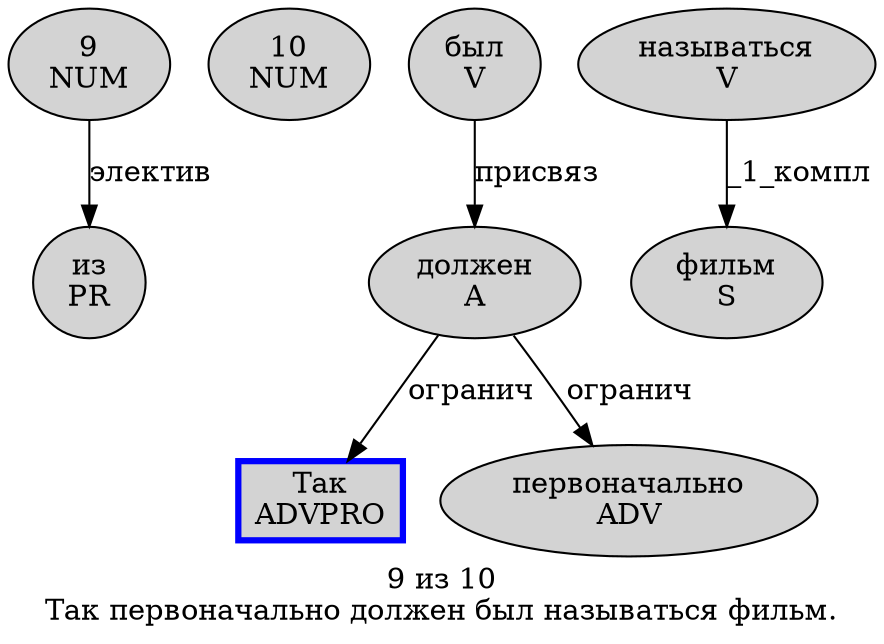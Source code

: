 digraph SENTENCE_1972 {
	graph [label="9 из 10
Так первоначально должен был называться фильм."]
	node [style=filled]
		0 [label="9
NUM" color="" fillcolor=lightgray penwidth=1 shape=ellipse]
		1 [label="из
PR" color="" fillcolor=lightgray penwidth=1 shape=ellipse]
		2 [label="10
NUM" color="" fillcolor=lightgray penwidth=1 shape=ellipse]
		3 [label="Так
ADVPRO" color=blue fillcolor=lightgray penwidth=3 shape=box]
		4 [label="первоначально
ADV" color="" fillcolor=lightgray penwidth=1 shape=ellipse]
		5 [label="должен
A" color="" fillcolor=lightgray penwidth=1 shape=ellipse]
		6 [label="был
V" color="" fillcolor=lightgray penwidth=1 shape=ellipse]
		7 [label="называться
V" color="" fillcolor=lightgray penwidth=1 shape=ellipse]
		8 [label="фильм
S" color="" fillcolor=lightgray penwidth=1 shape=ellipse]
			6 -> 5 [label="присвяз"]
			7 -> 8 [label="_1_компл"]
			5 -> 3 [label="огранич"]
			5 -> 4 [label="огранич"]
			0 -> 1 [label="электив"]
}